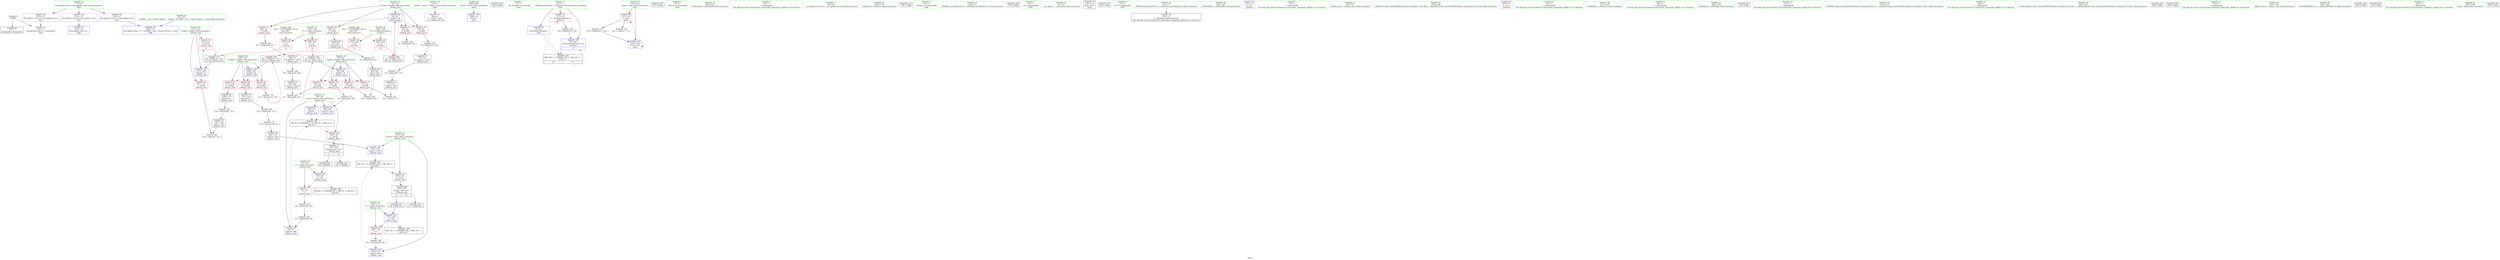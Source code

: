 digraph "SVFG" {
	label="SVFG";

	Node0x557ea7130250 [shape=record,color=grey,label="{NodeID: 0\nNullPtr}"];
	Node0x557ea7130250 -> Node0x557ea7145640[style=solid];
	Node0x557ea7130250 -> Node0x557ea7148e10[style=solid];
	Node0x557ea714f3d0 [shape=record,color=grey,label="{NodeID: 180\n122 = cmp(120, 121, )\n}"];
	Node0x557ea71458e0 [shape=record,color=blue,label="{NodeID: 97\n49\<--81\nretval\<--\n_Z6max_grxx\n}"];
	Node0x557ea71458e0 -> Node0x557ea7155760[style=dashed];
	Node0x557ea7143880 [shape=record,color=green,label="{NodeID: 14\n4\<--6\n_ZStL8__ioinit\<--_ZStL8__ioinit_field_insensitive\nGlob }"];
	Node0x557ea7143880 -> Node0x557ea71472f0[style=solid];
	Node0x557ea7144590 [shape=record,color=green,label="{NodeID: 28\n109\<--110\nN.addr\<--N.addr_field_insensitive\n_Z6max_cnxx\n}"];
	Node0x557ea7144590 -> Node0x557ea7148220[style=solid];
	Node0x557ea7144590 -> Node0x557ea71482f0[style=solid];
	Node0x557ea7144590 -> Node0x557ea71483c0[style=solid];
	Node0x557ea7144590 -> Node0x557ea7145b50[style=solid];
	Node0x557ea71452a0 [shape=record,color=green,label="{NodeID: 42\n208\<--209\nretval\<--retval_field_insensitive\nmain\n}"];
	Node0x557ea71452a0 -> Node0x557ea714a100[style=solid];
	Node0x557ea71611e0 [shape=record,color=black,label="{NodeID: 222\n168 = PHI()\n}"];
	Node0x557ea7146ee0 [shape=record,color=black,label="{NodeID: 56\n118\<--117\nsh_prom\<--\n_Z6max_cnxx\n}"];
	Node0x557ea7146ee0 -> Node0x557ea714dd50[style=solid];
	Node0x557ea7162880 [shape=record,color=black,label="{NodeID: 236\n105 = PHI(132, 175, )\n0th arg _Z6max_cnxx }"];
	Node0x557ea7162880 -> Node0x557ea7145b50[style=solid];
	Node0x557ea7147ad0 [shape=record,color=red,label="{NodeID: 70\n73\<--51\n\<--N.addr\n_Z6max_grxx\n}"];
	Node0x557ea7147ad0 -> Node0x557ea714edd0[style=solid];
	Node0x557ea714e050 [shape=record,color=grey,label="{NodeID: 167\n91 = Binary(85, 90, )\n|{<s0>3}}"];
	Node0x557ea714e050:s0 -> Node0x557ea71619f0[style=solid,color=red];
	Node0x557ea7148630 [shape=record,color=red,label="{NodeID: 84\n136\<--113\n\<--r\n_Z6max_cnxx\n}"];
	Node0x557ea7148630 -> Node0x557ea714e350[style=solid];
	Node0x557ea7142690 [shape=record,color=green,label="{NodeID: 1\n7\<--1\n__dso_handle\<--dummyObj\nGlob }"];
	Node0x557ea714f550 [shape=record,color=grey,label="{NodeID: 181\n78 = cmp(72, 77, )\n}"];
	Node0x557ea71459b0 [shape=record,color=blue,label="{NodeID: 98\n55\<--92\nr\<--call\n_Z6max_grxx\n}"];
	Node0x557ea71459b0 -> Node0x557ea7148080[style=dashed];
	Node0x557ea71459b0 -> Node0x557ea7155c60[style=dashed];
	Node0x557ea7143980 [shape=record,color=green,label="{NodeID: 15\n9\<--11\n_ZZ5solvevE6testid\<--_ZZ5solvevE6testid_field_insensitive\nGlob }"];
	Node0x557ea7143980 -> Node0x557ea7147860[style=solid];
	Node0x557ea7143980 -> Node0x557ea7148b10[style=solid];
	Node0x557ea7143980 -> Node0x557ea7145f60[style=solid];
	Node0x557ea7144660 [shape=record,color=green,label="{NodeID: 29\n111\<--112\nP.addr\<--P.addr_field_insensitive\n_Z6max_cnxx\n}"];
	Node0x557ea7144660 -> Node0x557ea7148490[style=solid];
	Node0x557ea7144660 -> Node0x557ea7148560[style=solid];
	Node0x557ea7144660 -> Node0x557ea7145c20[style=solid];
	Node0x557ea7145370 [shape=record,color=green,label="{NodeID: 43\n210\<--211\ntests\<--tests_field_insensitive\nmain\n}"];
	Node0x557ea7145370 -> Node0x557ea7148a40[style=solid];
	Node0x557ea7145370 -> Node0x557ea714a1d0[style=solid];
	Node0x557ea71612b0 [shape=record,color=black,label="{NodeID: 223\n171 = PHI()\n}"];
	Node0x557ea7146fb0 [shape=record,color=black,label="{NodeID: 57\n120\<--119\nconv\<--shl\n_Z6max_cnxx\n}"];
	Node0x557ea7146fb0 -> Node0x557ea714f3d0[style=solid];
	Node0x557ea7162b20 [shape=record,color=black,label="{NodeID: 237\n106 = PHI(133, 176, )\n1st arg _Z6max_cnxx }"];
	Node0x557ea7162b20 -> Node0x557ea7145c20[style=solid];
	Node0x557ea7147ba0 [shape=record,color=red,label="{NodeID: 71\n83\<--51\n\<--N.addr\n_Z6max_grxx\n}"];
	Node0x557ea7147ba0 -> Node0x557ea714ded0[style=solid];
	Node0x557ea714e1d0 [shape=record,color=grey,label="{NodeID: 168\n126 = Binary(63, 125, )\n}"];
	Node0x557ea714e1d0 -> Node0x557ea714e650[style=solid];
	Node0x557ea7148700 [shape=record,color=red,label="{NodeID: 85\n165\<--145\n\<--N\n_Z5solvev\n|{<s0>10}}"];
	Node0x557ea7148700:s0 -> Node0x557ea7161750[style=solid,color=red];
	Node0x557ea7142870 [shape=record,color=green,label="{NodeID: 2\n8\<--1\n_ZSt3cin\<--dummyObj\nGlob }"];
	Node0x557ea714f6d0 [shape=record,color=grey,label="{NodeID: 182\n65 = cmp(59, 64, )\n}"];
	Node0x557ea7145a80 [shape=record,color=blue,label="{NodeID: 99\n49\<--97\nretval\<--add\n_Z6max_grxx\n}"];
	Node0x557ea7145a80 -> Node0x557ea7155760[style=dashed];
	Node0x557ea7143a80 [shape=record,color=green,label="{NodeID: 16\n17\<--21\nllvm.global_ctors\<--llvm.global_ctors_field_insensitive\nGlob }"];
	Node0x557ea7143a80 -> Node0x557ea7147560[style=solid];
	Node0x557ea7143a80 -> Node0x557ea7147660[style=solid];
	Node0x557ea7143a80 -> Node0x557ea7147760[style=solid];
	Node0x557ea7144730 [shape=record,color=green,label="{NodeID: 30\n113\<--114\nr\<--r_field_insensitive\n_Z6max_cnxx\n}"];
	Node0x557ea7144730 -> Node0x557ea7148630[style=solid];
	Node0x557ea7144730 -> Node0x557ea7145dc0[style=solid];
	Node0x557ea7145440 [shape=record,color=green,label="{NodeID: 44\n214\<--215\n_ZNSirsERi\<--_ZNSirsERi_field_insensitive\n}"];
	Node0x557ea7161380 [shape=record,color=black,label="{NodeID: 224\n177 = PHI(104, )\n}"];
	Node0x557ea7147080 [shape=record,color=black,label="{NodeID: 58\n125\<--124\nsh_prom1\<--\n_Z6max_cnxx\n}"];
	Node0x557ea7147080 -> Node0x557ea714e1d0[style=solid];
	Node0x557ea7147c70 [shape=record,color=red,label="{NodeID: 72\n86\<--51\n\<--N.addr\n_Z6max_grxx\n}"];
	Node0x557ea7147c70 -> Node0x557ea714da50[style=solid];
	Node0x557ea714e350 [shape=record,color=grey,label="{NodeID: 169\n137 = Binary(136, 96, )\n}"];
	Node0x557ea714e350 -> Node0x557ea7145e90[style=solid];
	Node0x557ea71487d0 [shape=record,color=red,label="{NodeID: 86\n175\<--145\n\<--N\n_Z5solvev\n|{<s0>13}}"];
	Node0x557ea71487d0:s0 -> Node0x557ea7162880[style=solid,color=red];
	Node0x557ea7142900 [shape=record,color=green,label="{NodeID: 3\n10\<--1\n\<--dummyObj\nCan only get source location for instruction, argument, global var or function.}"];
	Node0x557ea7154d60 [shape=record,color=black,label="{NodeID: 183\nMR_18V_2 = PHI(MR_18V_3, MR_18V_1, )\npts\{11 \}\n|{<s0>17|<s1>17}}"];
	Node0x557ea7154d60:s0 -> Node0x557ea7147860[style=dashed,color=red];
	Node0x557ea7154d60:s1 -> Node0x557ea7145f60[style=dashed,color=red];
	Node0x557ea7145b50 [shape=record,color=blue,label="{NodeID: 100\n109\<--105\nN.addr\<--N\n_Z6max_cnxx\n}"];
	Node0x557ea7145b50 -> Node0x557ea7148220[style=dashed];
	Node0x557ea7145b50 -> Node0x557ea71482f0[style=dashed];
	Node0x557ea7145b50 -> Node0x557ea71483c0[style=dashed];
	Node0x557ea7143b80 [shape=record,color=green,label="{NodeID: 17\n22\<--23\n__cxx_global_var_init\<--__cxx_global_var_init_field_insensitive\n}"];
	Node0x557ea7144800 [shape=record,color=green,label="{NodeID: 31\n142\<--143\n_Z5solvev\<--_Z5solvev_field_insensitive\n}"];
	Node0x557ea7145540 [shape=record,color=green,label="{NodeID: 45\n19\<--229\n_GLOBAL__sub_I_Chmel.Tolstiy_1_0.cpp\<--_GLOBAL__sub_I_Chmel.Tolstiy_1_0.cpp_field_insensitive\n}"];
	Node0x557ea7145540 -> Node0x557ea7148d10[style=solid];
	Node0x557ea71614e0 [shape=record,color=black,label="{NodeID: 225\n178 = PHI()\n}"];
	Node0x557ea7147150 [shape=record,color=black,label="{NodeID: 59\n128\<--127\nconv3\<--sub\n_Z6max_cnxx\n}"];
	Node0x557ea7147150 -> Node0x557ea7145cf0[style=solid];
	Node0x557ea7147d40 [shape=record,color=red,label="{NodeID: 73\n59\<--53\n\<--P.addr\n_Z6max_grxx\n}"];
	Node0x557ea7147d40 -> Node0x557ea714f6d0[style=solid];
	Node0x557ea714e4d0 [shape=record,color=grey,label="{NodeID: 170\n158 = Binary(157, 63, )\n}"];
	Node0x557ea714e4d0 -> Node0x557ea7145f60[style=solid];
	Node0x557ea71488a0 [shape=record,color=red,label="{NodeID: 87\n166\<--147\n\<--P\n_Z5solvev\n|{<s0>10}}"];
	Node0x557ea71488a0:s0 -> Node0x557ea71619f0[style=solid,color=red];
	Node0x557ea7142990 [shape=record,color=green,label="{NodeID: 4\n12\<--1\n_ZSt4cout\<--dummyObj\nGlob }"];
	Node0x557ea7145c20 [shape=record,color=blue,label="{NodeID: 101\n111\<--106\nP.addr\<--P\n_Z6max_cnxx\n}"];
	Node0x557ea7145c20 -> Node0x557ea7148490[style=dashed];
	Node0x557ea7145c20 -> Node0x557ea7148560[style=dashed];
	Node0x557ea7143c80 [shape=record,color=green,label="{NodeID: 18\n26\<--27\n_ZNSt8ios_base4InitC1Ev\<--_ZNSt8ios_base4InitC1Ev_field_insensitive\n}"];
	Node0x557ea7144900 [shape=record,color=green,label="{NodeID: 32\n145\<--146\nN\<--N_field_insensitive\n_Z5solvev\n}"];
	Node0x557ea7144900 -> Node0x557ea7148700[style=solid];
	Node0x557ea7144900 -> Node0x557ea71487d0[style=solid];
	Node0x557ea7145640 [shape=record,color=black,label="{NodeID: 46\n2\<--3\ndummyVal\<--dummyVal\n}"];
	Node0x557ea71615b0 [shape=record,color=black,label="{NodeID: 226\n179 = PHI()\n}"];
	Node0x557ea7147220 [shape=record,color=black,label="{NodeID: 60\n104\<--140\n_Z6max_cnxx_ret\<--\n_Z6max_cnxx\n|{<s0>4|<s1>13}}"];
	Node0x557ea7147220:s0 -> Node0x557ea7162440[style=solid,color=blue];
	Node0x557ea7147220:s1 -> Node0x557ea7161380[style=solid,color=blue];
	Node0x557ea7147e10 [shape=record,color=red,label="{NodeID: 74\n67\<--53\n\<--P.addr\n_Z6max_grxx\n}"];
	Node0x557ea7147e10 -> Node0x557ea714ef50[style=solid];
	Node0x557ea714e650 [shape=record,color=grey,label="{NodeID: 171\n127 = Binary(126, 63, )\n}"];
	Node0x557ea714e650 -> Node0x557ea7147150[style=solid];
	Node0x557ea7148970 [shape=record,color=red,label="{NodeID: 88\n176\<--147\n\<--P\n_Z5solvev\n|{<s0>13}}"];
	Node0x557ea7148970:s0 -> Node0x557ea7162b20[style=solid,color=red];
	Node0x557ea7143220 [shape=record,color=green,label="{NodeID: 5\n13\<--1\n.str\<--dummyObj\nGlob }"];
	Node0x557ea7155760 [shape=record,color=black,label="{NodeID: 185\nMR_2V_3 = PHI(MR_2V_5, MR_2V_2, MR_2V_4, )\npts\{50 \}\n}"];
	Node0x557ea7155760 -> Node0x557ea7147930[style=dashed];
	Node0x557ea7145cf0 [shape=record,color=blue,label="{NodeID: 102\n107\<--128\nretval\<--conv3\n_Z6max_cnxx\n}"];
	Node0x557ea7145cf0 -> Node0x557ea7156160[style=dashed];
	Node0x557ea7143d80 [shape=record,color=green,label="{NodeID: 19\n32\<--33\n__cxa_atexit\<--__cxa_atexit_field_insensitive\n}"];
	Node0x557ea71449d0 [shape=record,color=green,label="{NodeID: 33\n147\<--148\nP\<--P_field_insensitive\n_Z5solvev\n}"];
	Node0x557ea71449d0 -> Node0x557ea71488a0[style=solid];
	Node0x557ea71449d0 -> Node0x557ea7148970[style=solid];
	Node0x557ea7145740 [shape=record,color=black,label="{NodeID: 47\n207\<--10\nmain_ret\<--\nmain\n}"];
	Node0x557ea7161680 [shape=record,color=black,label="{NodeID: 227\n213 = PHI()\n}"];
	Node0x557ea71472f0 [shape=record,color=purple,label="{NodeID: 61\n28\<--4\n\<--_ZStL8__ioinit\n__cxx_global_var_init\n}"];
	Node0x557ea7147ee0 [shape=record,color=red,label="{NodeID: 75\n72\<--53\n\<--P.addr\n_Z6max_grxx\n}"];
	Node0x557ea7147ee0 -> Node0x557ea714f550[style=solid];
	Node0x557ea714e7d0 [shape=record,color=grey,label="{NodeID: 172\n76 = Binary(63, 75, )\n}"];
	Node0x557ea714e7d0 -> Node0x557ea7146ba0[style=solid];
	Node0x557ea7148a40 [shape=record,color=red,label="{NodeID: 89\n217\<--210\n\<--tests\nmain\n}"];
	Node0x557ea7148a40 -> Node0x557ea714e950[style=solid];
	Node0x557ea7148a40 -> Node0x557ea714f250[style=solid];
	Node0x557ea71432b0 [shape=record,color=green,label="{NodeID: 6\n15\<--1\n.str.1\<--dummyObj\nGlob }"];
	Node0x557ea7155c60 [shape=record,color=black,label="{NodeID: 186\nMR_8V_2 = PHI(MR_8V_3, MR_8V_1, MR_8V_1, )\npts\{56 \}\n}"];
	Node0x557ea7145dc0 [shape=record,color=blue,label="{NodeID: 103\n113\<--134\nr\<--call\n_Z6max_cnxx\n}"];
	Node0x557ea7145dc0 -> Node0x557ea7148630[style=dashed];
	Node0x557ea7145dc0 -> Node0x557ea7156660[style=dashed];
	Node0x557ea7143e80 [shape=record,color=green,label="{NodeID: 20\n31\<--37\n_ZNSt8ios_base4InitD1Ev\<--_ZNSt8ios_base4InitD1Ev_field_insensitive\n}"];
	Node0x557ea7143e80 -> Node0x557ea7146830[style=solid];
	Node0x557ea7144aa0 [shape=record,color=green,label="{NodeID: 34\n150\<--151\n_ZNSirsERx\<--_ZNSirsERx_field_insensitive\n}"];
	Node0x557ea7146830 [shape=record,color=black,label="{NodeID: 48\n30\<--31\n\<--_ZNSt8ios_base4InitD1Ev\nCan only get source location for instruction, argument, global var or function.}"];
	Node0x557ea7161750 [shape=record,color=black,label="{NodeID: 228\n47 = PHI(84, 165, )\n0th arg _Z6max_grxx }"];
	Node0x557ea7161750 -> Node0x557ea7148f10[style=solid];
	Node0x557ea71473c0 [shape=record,color=purple,label="{NodeID: 62\n153\<--13\n\<--.str\n_Z5solvev\n}"];
	Node0x557ea7147fb0 [shape=record,color=red,label="{NodeID: 76\n85\<--53\n\<--P.addr\n_Z6max_grxx\n}"];
	Node0x557ea7147fb0 -> Node0x557ea714e050[style=solid];
	Node0x557ea714e950 [shape=record,color=grey,label="{NodeID: 173\n218 = Binary(217, 219, )\n}"];
	Node0x557ea714e950 -> Node0x557ea714a1d0[style=solid];
	Node0x557ea7148b10 [shape=record,color=blue,label="{NodeID: 90\n9\<--10\n_ZZ5solvevE6testid\<--\nGlob }"];
	Node0x557ea7148b10 -> Node0x557ea7154d60[style=dashed];
	Node0x557ea7143340 [shape=record,color=green,label="{NodeID: 7\n18\<--1\n\<--dummyObj\nCan only get source location for instruction, argument, global var or function.}"];
	Node0x557ea7156160 [shape=record,color=black,label="{NodeID: 187\nMR_10V_3 = PHI(MR_10V_4, MR_10V_2, )\npts\{108 \}\n}"];
	Node0x557ea7156160 -> Node0x557ea7148150[style=dashed];
	Node0x557ea7145e90 [shape=record,color=blue,label="{NodeID: 104\n107\<--137\nretval\<--mul\n_Z6max_cnxx\n}"];
	Node0x557ea7145e90 -> Node0x557ea7156160[style=dashed];
	Node0x557ea7143f80 [shape=record,color=green,label="{NodeID: 21\n44\<--45\n_Z6max_grxx\<--_Z6max_grxx_field_insensitive\n}"];
	Node0x557ea7144ba0 [shape=record,color=green,label="{NodeID: 35\n155\<--156\n_ZStlsISt11char_traitsIcEERSt13basic_ostreamIcT_ES5_PKc\<--_ZStlsISt11char_traitsIcEERSt13basic_ostreamIcT_ES5_PKc_field_insensitive\n}"];
	Node0x557ea7146930 [shape=record,color=black,label="{NodeID: 49\n61\<--60\nsh_prom\<--\n_Z6max_grxx\n}"];
	Node0x557ea7146930 -> Node0x557ea714ec50[style=solid];
	Node0x557ea71619f0 [shape=record,color=black,label="{NodeID: 229\n48 = PHI(91, 166, )\n1st arg _Z6max_grxx }"];
	Node0x557ea71619f0 -> Node0x557ea7148fe0[style=solid];
	Node0x557ea7147490 [shape=record,color=purple,label="{NodeID: 63\n163\<--15\n\<--.str.1\n_Z5solvev\n}"];
	Node0x557ea7148080 [shape=record,color=red,label="{NodeID: 77\n94\<--55\n\<--r\n_Z6max_grxx\n}"];
	Node0x557ea7148080 -> Node0x557ea714f0d0[style=solid];
	Node0x557ea714ead0 [shape=record,color=grey,label="{NodeID: 174\n132 = Binary(131, 69, )\n|{<s0>4}}"];
	Node0x557ea714ead0:s0 -> Node0x557ea7162880[style=solid,color=red];
	Node0x557ea7148c10 [shape=record,color=blue,label="{NodeID: 91\n233\<--18\nllvm.global_ctors_0\<--\nGlob }"];
	Node0x557ea71433d0 [shape=record,color=green,label="{NodeID: 8\n63\<--1\n\<--dummyObj\nCan only get source location for instruction, argument, global var or function.}"];
	Node0x557ea7156660 [shape=record,color=black,label="{NodeID: 188\nMR_16V_2 = PHI(MR_16V_3, MR_16V_1, )\npts\{114 \}\n}"];
	Node0x557ea7145f60 [shape=record,color=blue,label="{NodeID: 105\n9\<--158\n_ZZ5solvevE6testid\<--inc\n_Z5solvev\n|{<s0>17}}"];
	Node0x557ea7145f60:s0 -> Node0x557ea7154d60[style=dashed,color=blue];
	Node0x557ea7144080 [shape=record,color=green,label="{NodeID: 22\n49\<--50\nretval\<--retval_field_insensitive\n_Z6max_grxx\n}"];
	Node0x557ea7144080 -> Node0x557ea7147930[style=solid];
	Node0x557ea7144080 -> Node0x557ea7145810[style=solid];
	Node0x557ea7144080 -> Node0x557ea71458e0[style=solid];
	Node0x557ea7144080 -> Node0x557ea7145a80[style=solid];
	Node0x557ea7144ca0 [shape=record,color=green,label="{NodeID: 36\n161\<--162\n_ZNSolsEi\<--_ZNSolsEi_field_insensitive\n}"];
	Node0x557ea7146a00 [shape=record,color=black,label="{NodeID: 50\n64\<--62\nconv\<--shl\n_Z6max_grxx\n}"];
	Node0x557ea7146a00 -> Node0x557ea714f6d0[style=solid];
	Node0x557ea7162140 [shape=record,color=black,label="{NodeID: 230\n92 = PHI(46, )\n}"];
	Node0x557ea7162140 -> Node0x557ea71459b0[style=solid];
	Node0x557ea7147560 [shape=record,color=purple,label="{NodeID: 64\n233\<--17\nllvm.global_ctors_0\<--llvm.global_ctors\nGlob }"];
	Node0x557ea7147560 -> Node0x557ea7148c10[style=solid];
	Node0x557ea7148150 [shape=record,color=red,label="{NodeID: 78\n140\<--107\n\<--retval\n_Z6max_cnxx\n}"];
	Node0x557ea7148150 -> Node0x557ea7147220[style=solid];
	Node0x557ea714ec50 [shape=record,color=grey,label="{NodeID: 175\n62 = Binary(63, 61, )\n}"];
	Node0x557ea714ec50 -> Node0x557ea7146a00[style=solid];
	Node0x557ea7148d10 [shape=record,color=blue,label="{NodeID: 92\n234\<--19\nllvm.global_ctors_1\<--_GLOBAL__sub_I_Chmel.Tolstiy_1_0.cpp\nGlob }"];
	Node0x557ea7143460 [shape=record,color=green,label="{NodeID: 9\n69\<--1\n\<--dummyObj\nCan only get source location for instruction, argument, global var or function.}"];
	Node0x557ea714a100 [shape=record,color=blue,label="{NodeID: 106\n208\<--10\nretval\<--\nmain\n}"];
	Node0x557ea7144150 [shape=record,color=green,label="{NodeID: 23\n51\<--52\nN.addr\<--N.addr_field_insensitive\n_Z6max_grxx\n}"];
	Node0x557ea7144150 -> Node0x557ea7147a00[style=solid];
	Node0x557ea7144150 -> Node0x557ea7147ad0[style=solid];
	Node0x557ea7144150 -> Node0x557ea7147ba0[style=solid];
	Node0x557ea7144150 -> Node0x557ea7147c70[style=solid];
	Node0x557ea7144150 -> Node0x557ea7148f10[style=solid];
	Node0x557ea7144da0 [shape=record,color=green,label="{NodeID: 37\n169\<--170\n_ZNSolsEx\<--_ZNSolsEx_field_insensitive\n}"];
	Node0x557ea7146ad0 [shape=record,color=black,label="{NodeID: 51\n75\<--74\nsh_prom2\<--sub1\n_Z6max_grxx\n}"];
	Node0x557ea7146ad0 -> Node0x557ea714e7d0[style=solid];
	Node0x557ea7162370 [shape=record,color=black,label="{NodeID: 231\n29 = PHI()\n}"];
	Node0x557ea7147660 [shape=record,color=purple,label="{NodeID: 65\n234\<--17\nllvm.global_ctors_1\<--llvm.global_ctors\nGlob }"];
	Node0x557ea7147660 -> Node0x557ea7148d10[style=solid];
	Node0x557ea714d8d0 [shape=record,color=grey,label="{NodeID: 162\n97 = Binary(95, 96, )\n}"];
	Node0x557ea714d8d0 -> Node0x557ea7145a80[style=solid];
	Node0x557ea7148220 [shape=record,color=red,label="{NodeID: 79\n117\<--109\n\<--N.addr\n_Z6max_cnxx\n}"];
	Node0x557ea7148220 -> Node0x557ea7146ee0[style=solid];
	Node0x557ea714edd0 [shape=record,color=grey,label="{NodeID: 176\n74 = Binary(73, 69, )\n}"];
	Node0x557ea714edd0 -> Node0x557ea7146ad0[style=solid];
	Node0x557ea7148e10 [shape=record,color=blue, style = dotted,label="{NodeID: 93\n235\<--3\nllvm.global_ctors_2\<--dummyVal\nGlob }"];
	Node0x557ea71434f0 [shape=record,color=green,label="{NodeID: 10\n81\<--1\n\<--dummyObj\nCan only get source location for instruction, argument, global var or function.}"];
	Node0x557ea7157680 [shape=record,color=yellow,style=double,label="{NodeID: 190\n20V_1 = ENCHI(MR_20V_0)\npts\{146 \}\nFun[_Z5solvev]}"];
	Node0x557ea7157680 -> Node0x557ea7148700[style=dashed];
	Node0x557ea7157680 -> Node0x557ea71487d0[style=dashed];
	Node0x557ea714a1d0 [shape=record,color=blue,label="{NodeID: 107\n210\<--218\ntests\<--dec\nmain\n}"];
	Node0x557ea714a1d0 -> Node0x557ea7148a40[style=dashed];
	Node0x557ea714a1d0 -> Node0x557ea714a1d0[style=dashed];
	Node0x557ea7144220 [shape=record,color=green,label="{NodeID: 24\n53\<--54\nP.addr\<--P.addr_field_insensitive\n_Z6max_grxx\n}"];
	Node0x557ea7144220 -> Node0x557ea7147d40[style=solid];
	Node0x557ea7144220 -> Node0x557ea7147e10[style=solid];
	Node0x557ea7144220 -> Node0x557ea7147ee0[style=solid];
	Node0x557ea7144220 -> Node0x557ea7147fb0[style=solid];
	Node0x557ea7144220 -> Node0x557ea7148fe0[style=solid];
	Node0x557ea7144ea0 [shape=record,color=green,label="{NodeID: 38\n173\<--174\n_ZStlsISt11char_traitsIcEERSt13basic_ostreamIcT_ES5_c\<--_ZStlsISt11char_traitsIcEERSt13basic_ostreamIcT_ES5_c_field_insensitive\n}"];
	Node0x557ea7146ba0 [shape=record,color=black,label="{NodeID: 52\n77\<--76\nconv4\<--shl3\n_Z6max_grxx\n}"];
	Node0x557ea7146ba0 -> Node0x557ea714f550[style=solid];
	Node0x557ea7162440 [shape=record,color=black,label="{NodeID: 232\n134 = PHI(104, )\n}"];
	Node0x557ea7162440 -> Node0x557ea7145dc0[style=solid];
	Node0x557ea7147760 [shape=record,color=purple,label="{NodeID: 66\n235\<--17\nllvm.global_ctors_2\<--llvm.global_ctors\nGlob }"];
	Node0x557ea7147760 -> Node0x557ea7148e10[style=solid];
	Node0x557ea714da50 [shape=record,color=grey,label="{NodeID: 163\n87 = Binary(86, 69, )\n}"];
	Node0x557ea714da50 -> Node0x557ea7146c70[style=solid];
	Node0x557ea71482f0 [shape=record,color=red,label="{NodeID: 80\n124\<--109\n\<--N.addr\n_Z6max_cnxx\n}"];
	Node0x557ea71482f0 -> Node0x557ea7147080[style=solid];
	Node0x557ea714ef50 [shape=record,color=grey,label="{NodeID: 177\n68 = Binary(67, 69, )\n}"];
	Node0x557ea714ef50 -> Node0x557ea7145810[style=solid];
	Node0x557ea7148f10 [shape=record,color=blue,label="{NodeID: 94\n51\<--47\nN.addr\<--N\n_Z6max_grxx\n}"];
	Node0x557ea7148f10 -> Node0x557ea7147a00[style=dashed];
	Node0x557ea7148f10 -> Node0x557ea7147ad0[style=dashed];
	Node0x557ea7148f10 -> Node0x557ea7147ba0[style=dashed];
	Node0x557ea7148f10 -> Node0x557ea7147c70[style=dashed];
	Node0x557ea7143580 [shape=record,color=green,label="{NodeID: 11\n96\<--1\n\<--dummyObj\nCan only get source location for instruction, argument, global var or function.}"];
	Node0x557ea7157760 [shape=record,color=yellow,style=double,label="{NodeID: 191\n22V_1 = ENCHI(MR_22V_0)\npts\{148 \}\nFun[_Z5solvev]}"];
	Node0x557ea7157760 -> Node0x557ea71488a0[style=dashed];
	Node0x557ea7157760 -> Node0x557ea7148970[style=dashed];
	Node0x557ea71442f0 [shape=record,color=green,label="{NodeID: 25\n55\<--56\nr\<--r_field_insensitive\n_Z6max_grxx\n}"];
	Node0x557ea71442f0 -> Node0x557ea7148080[style=solid];
	Node0x557ea71442f0 -> Node0x557ea71459b0[style=solid];
	Node0x557ea7144fa0 [shape=record,color=green,label="{NodeID: 39\n180\<--181\n_ZSt4endlIcSt11char_traitsIcEERSt13basic_ostreamIT_T0_ES6_\<--_ZSt4endlIcSt11char_traitsIcEERSt13basic_ostreamIT_T0_ES6__field_insensitive\n}"];
	Node0x557ea6f1a020 [shape=record,color=black,label="{NodeID: 219\n160 = PHI()\n}"];
	Node0x557ea7146c70 [shape=record,color=black,label="{NodeID: 53\n88\<--87\nsh_prom9\<--sub8\n_Z6max_grxx\n}"];
	Node0x557ea7146c70 -> Node0x557ea714dbd0[style=solid];
	Node0x557ea7162610 [shape=record,color=black,label="{NodeID: 233\n149 = PHI()\n}"];
	Node0x557ea7147860 [shape=record,color=red,label="{NodeID: 67\n157\<--9\n\<--_ZZ5solvevE6testid\n_Z5solvev\n}"];
	Node0x557ea7147860 -> Node0x557ea714e4d0[style=solid];
	Node0x557ea714dbd0 [shape=record,color=grey,label="{NodeID: 164\n89 = Binary(63, 88, )\n}"];
	Node0x557ea714dbd0 -> Node0x557ea7146d40[style=solid];
	Node0x557ea71483c0 [shape=record,color=red,label="{NodeID: 81\n131\<--109\n\<--N.addr\n_Z6max_cnxx\n}"];
	Node0x557ea71483c0 -> Node0x557ea714ead0[style=solid];
	Node0x557ea714f0d0 [shape=record,color=grey,label="{NodeID: 178\n95 = Binary(94, 96, )\n}"];
	Node0x557ea714f0d0 -> Node0x557ea714d8d0[style=solid];
	Node0x557ea7148fe0 [shape=record,color=blue,label="{NodeID: 95\n53\<--48\nP.addr\<--P\n_Z6max_grxx\n}"];
	Node0x557ea7148fe0 -> Node0x557ea7147d40[style=dashed];
	Node0x557ea7148fe0 -> Node0x557ea7147e10[style=dashed];
	Node0x557ea7148fe0 -> Node0x557ea7147ee0[style=dashed];
	Node0x557ea7148fe0 -> Node0x557ea7147fb0[style=dashed];
	Node0x557ea7143680 [shape=record,color=green,label="{NodeID: 12\n172\<--1\n\<--dummyObj\nCan only get source location for instruction, argument, global var or function.}"];
	Node0x557ea71443c0 [shape=record,color=green,label="{NodeID: 26\n102\<--103\n_Z6max_cnxx\<--_Z6max_cnxx_field_insensitive\n}"];
	Node0x557ea71450a0 [shape=record,color=green,label="{NodeID: 40\n182\<--183\n_ZNSolsEPFRSoS_E\<--_ZNSolsEPFRSoS_E_field_insensitive\n}"];
	Node0x557ea7160f50 [shape=record,color=black,label="{NodeID: 220\n164 = PHI()\n}"];
	Node0x557ea7146d40 [shape=record,color=black,label="{NodeID: 54\n90\<--89\nconv11\<--shl10\n_Z6max_grxx\n}"];
	Node0x557ea7146d40 -> Node0x557ea714e050[style=solid];
	Node0x557ea71626e0 [shape=record,color=black,label="{NodeID: 234\n152 = PHI()\n}"];
	Node0x557ea7147930 [shape=record,color=red,label="{NodeID: 68\n100\<--49\n\<--retval\n_Z6max_grxx\n}"];
	Node0x557ea7147930 -> Node0x557ea7146e10[style=solid];
	Node0x557ea714dd50 [shape=record,color=grey,label="{NodeID: 165\n119 = Binary(63, 118, )\n}"];
	Node0x557ea714dd50 -> Node0x557ea7146fb0[style=solid];
	Node0x557ea7148490 [shape=record,color=red,label="{NodeID: 82\n121\<--111\n\<--P.addr\n_Z6max_cnxx\n}"];
	Node0x557ea7148490 -> Node0x557ea714f3d0[style=solid];
	Node0x557ea714f250 [shape=record,color=grey,label="{NodeID: 179\n221 = cmp(217, 10, )\n}"];
	Node0x557ea7145810 [shape=record,color=blue,label="{NodeID: 96\n49\<--68\nretval\<--sub\n_Z6max_grxx\n}"];
	Node0x557ea7145810 -> Node0x557ea7155760[style=dashed];
	Node0x557ea7143780 [shape=record,color=green,label="{NodeID: 13\n219\<--1\n\<--dummyObj\nCan only get source location for instruction, argument, global var or function.}"];
	Node0x557ea71444c0 [shape=record,color=green,label="{NodeID: 27\n107\<--108\nretval\<--retval_field_insensitive\n_Z6max_cnxx\n}"];
	Node0x557ea71444c0 -> Node0x557ea7148150[style=solid];
	Node0x557ea71444c0 -> Node0x557ea7145cf0[style=solid];
	Node0x557ea71444c0 -> Node0x557ea7145e90[style=solid];
	Node0x557ea71451a0 [shape=record,color=green,label="{NodeID: 41\n205\<--206\nmain\<--main_field_insensitive\n}"];
	Node0x557ea7161050 [shape=record,color=black,label="{NodeID: 221\n167 = PHI(46, )\n}"];
	Node0x557ea7146e10 [shape=record,color=black,label="{NodeID: 55\n46\<--100\n_Z6max_grxx_ret\<--\n_Z6max_grxx\n|{<s0>3|<s1>10}}"];
	Node0x557ea7146e10:s0 -> Node0x557ea7162140[style=solid,color=blue];
	Node0x557ea7146e10:s1 -> Node0x557ea7161050[style=solid,color=blue];
	Node0x557ea71627b0 [shape=record,color=black,label="{NodeID: 235\n154 = PHI()\n}"];
	Node0x557ea7147a00 [shape=record,color=red,label="{NodeID: 69\n60\<--51\n\<--N.addr\n_Z6max_grxx\n}"];
	Node0x557ea7147a00 -> Node0x557ea7146930[style=solid];
	Node0x557ea714ded0 [shape=record,color=grey,label="{NodeID: 166\n84 = Binary(83, 69, )\n|{<s0>3}}"];
	Node0x557ea714ded0:s0 -> Node0x557ea7161750[style=solid,color=red];
	Node0x557ea7148560 [shape=record,color=red,label="{NodeID: 83\n133\<--111\n\<--P.addr\n_Z6max_cnxx\n|{<s0>4}}"];
	Node0x557ea7148560:s0 -> Node0x557ea7162b20[style=solid,color=red];
}
